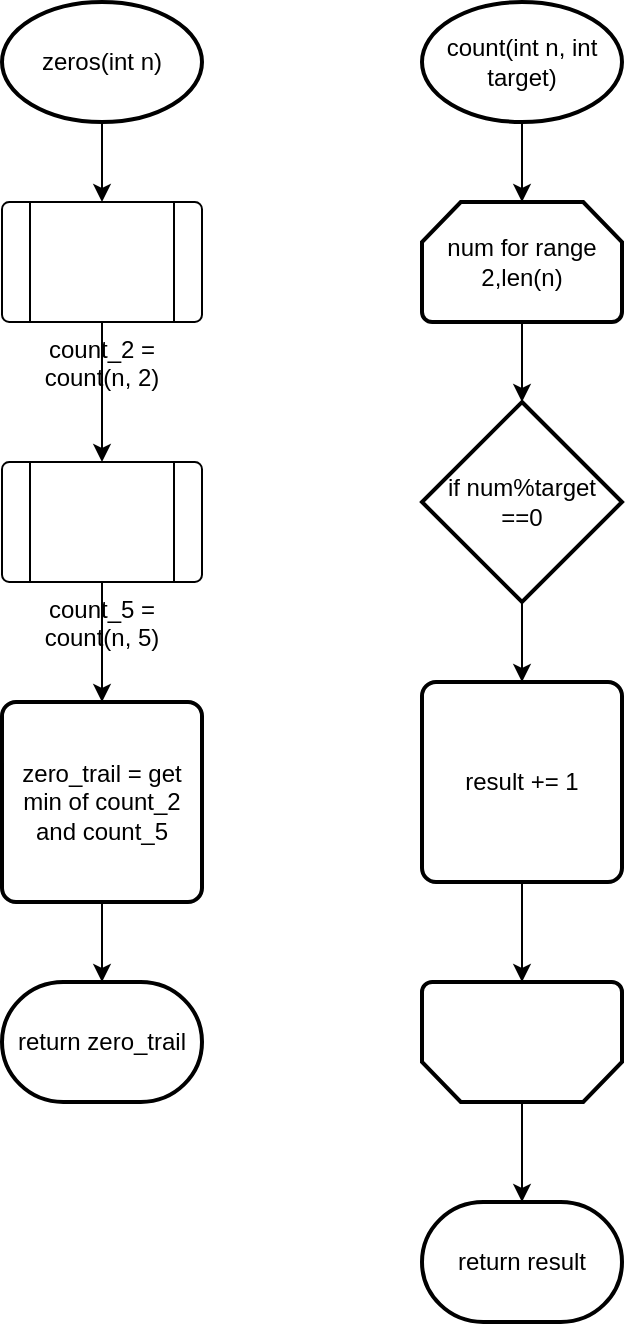 <mxfile version="17.4.6" type="github">
  <diagram id="xuyBZbbdFl7oVFZ0bBic" name="Page-1">
    <mxGraphModel dx="542" dy="375" grid="1" gridSize="10" guides="1" tooltips="1" connect="1" arrows="1" fold="1" page="1" pageScale="1" pageWidth="850" pageHeight="1100" math="0" shadow="0">
      <root>
        <mxCell id="0" />
        <mxCell id="1" parent="0" />
        <mxCell id="2x7-NKeK7DNW87Nz6nnx-17" style="edgeStyle=orthogonalEdgeStyle;rounded=0;orthogonalLoop=1;jettySize=auto;html=1;" parent="1" source="2x7-NKeK7DNW87Nz6nnx-1" target="2x7-NKeK7DNW87Nz6nnx-14" edge="1">
          <mxGeometry relative="1" as="geometry" />
        </mxCell>
        <mxCell id="2x7-NKeK7DNW87Nz6nnx-1" value="zeros(int n)" style="strokeWidth=2;html=1;shape=mxgraph.flowchart.start_1;whiteSpace=wrap;" parent="1" vertex="1">
          <mxGeometry x="120" y="30" width="100" height="60" as="geometry" />
        </mxCell>
        <mxCell id="2x7-NKeK7DNW87Nz6nnx-10" style="edgeStyle=orthogonalEdgeStyle;rounded=0;orthogonalLoop=1;jettySize=auto;html=1;entryX=0.5;entryY=0;entryDx=0;entryDy=0;entryPerimeter=0;" parent="1" source="2x7-NKeK7DNW87Nz6nnx-2" target="2x7-NKeK7DNW87Nz6nnx-6" edge="1">
          <mxGeometry relative="1" as="geometry" />
        </mxCell>
        <mxCell id="2x7-NKeK7DNW87Nz6nnx-2" value="num for range 2,len(n)" style="strokeWidth=2;html=1;shape=mxgraph.flowchart.loop_limit;whiteSpace=wrap;" parent="1" vertex="1">
          <mxGeometry x="330" y="130" width="100" height="60" as="geometry" />
        </mxCell>
        <mxCell id="2x7-NKeK7DNW87Nz6nnx-12" value="" style="edgeStyle=orthogonalEdgeStyle;rounded=0;orthogonalLoop=1;jettySize=auto;html=1;" parent="1" source="2x7-NKeK7DNW87Nz6nnx-3" target="2x7-NKeK7DNW87Nz6nnx-7" edge="1">
          <mxGeometry relative="1" as="geometry" />
        </mxCell>
        <mxCell id="2x7-NKeK7DNW87Nz6nnx-3" value="result += 1" style="rounded=1;whiteSpace=wrap;html=1;absoluteArcSize=1;arcSize=14;strokeWidth=2;" parent="1" vertex="1">
          <mxGeometry x="330" y="370" width="100" height="100" as="geometry" />
        </mxCell>
        <mxCell id="2x7-NKeK7DNW87Nz6nnx-9" style="edgeStyle=orthogonalEdgeStyle;rounded=0;orthogonalLoop=1;jettySize=auto;html=1;" parent="1" source="2x7-NKeK7DNW87Nz6nnx-5" target="2x7-NKeK7DNW87Nz6nnx-2" edge="1">
          <mxGeometry relative="1" as="geometry" />
        </mxCell>
        <mxCell id="2x7-NKeK7DNW87Nz6nnx-5" value="count(int n, int target)" style="strokeWidth=2;html=1;shape=mxgraph.flowchart.start_1;whiteSpace=wrap;" parent="1" vertex="1">
          <mxGeometry x="330" y="30" width="100" height="60" as="geometry" />
        </mxCell>
        <mxCell id="2x7-NKeK7DNW87Nz6nnx-11" style="edgeStyle=orthogonalEdgeStyle;rounded=0;orthogonalLoop=1;jettySize=auto;html=1;" parent="1" source="2x7-NKeK7DNW87Nz6nnx-6" target="2x7-NKeK7DNW87Nz6nnx-3" edge="1">
          <mxGeometry relative="1" as="geometry" />
        </mxCell>
        <mxCell id="2x7-NKeK7DNW87Nz6nnx-6" value="if num%target ==0" style="strokeWidth=2;html=1;shape=mxgraph.flowchart.decision;whiteSpace=wrap;" parent="1" vertex="1">
          <mxGeometry x="330" y="230" width="100" height="100" as="geometry" />
        </mxCell>
        <mxCell id="2x7-NKeK7DNW87Nz6nnx-13" style="edgeStyle=orthogonalEdgeStyle;rounded=0;orthogonalLoop=1;jettySize=auto;html=1;entryX=0.5;entryY=0;entryDx=0;entryDy=0;entryPerimeter=0;" parent="1" source="2x7-NKeK7DNW87Nz6nnx-7" target="2x7-NKeK7DNW87Nz6nnx-8" edge="1">
          <mxGeometry relative="1" as="geometry" />
        </mxCell>
        <mxCell id="2x7-NKeK7DNW87Nz6nnx-7" value="" style="strokeWidth=2;html=1;shape=mxgraph.flowchart.loop_limit;whiteSpace=wrap;rotation=-180;" parent="1" vertex="1">
          <mxGeometry x="330" y="520" width="100" height="60" as="geometry" />
        </mxCell>
        <mxCell id="2x7-NKeK7DNW87Nz6nnx-8" value="return result" style="strokeWidth=2;html=1;shape=mxgraph.flowchart.terminator;whiteSpace=wrap;" parent="1" vertex="1">
          <mxGeometry x="330" y="630" width="100" height="60" as="geometry" />
        </mxCell>
        <mxCell id="2x7-NKeK7DNW87Nz6nnx-18" style="edgeStyle=orthogonalEdgeStyle;rounded=0;orthogonalLoop=1;jettySize=auto;html=1;" parent="1" source="2x7-NKeK7DNW87Nz6nnx-14" target="2x7-NKeK7DNW87Nz6nnx-15" edge="1">
          <mxGeometry relative="1" as="geometry" />
        </mxCell>
        <mxCell id="2x7-NKeK7DNW87Nz6nnx-14" value="count_2 = count(n, 2)" style="verticalLabelPosition=bottom;verticalAlign=top;html=1;shape=process;whiteSpace=wrap;rounded=1;size=0.14;arcSize=6;" parent="1" vertex="1">
          <mxGeometry x="120" y="130" width="100" height="60" as="geometry" />
        </mxCell>
        <mxCell id="2x7-NKeK7DNW87Nz6nnx-19" style="edgeStyle=orthogonalEdgeStyle;rounded=0;orthogonalLoop=1;jettySize=auto;html=1;entryX=0.5;entryY=0;entryDx=0;entryDy=0;" parent="1" source="2x7-NKeK7DNW87Nz6nnx-15" target="2x7-NKeK7DNW87Nz6nnx-16" edge="1">
          <mxGeometry relative="1" as="geometry" />
        </mxCell>
        <mxCell id="2x7-NKeK7DNW87Nz6nnx-15" value="count_5 = count(n, 5)" style="verticalLabelPosition=bottom;verticalAlign=top;html=1;shape=process;whiteSpace=wrap;rounded=1;size=0.14;arcSize=6;" parent="1" vertex="1">
          <mxGeometry x="120" y="260" width="100" height="60" as="geometry" />
        </mxCell>
        <mxCell id="2x7-NKeK7DNW87Nz6nnx-21" style="edgeStyle=orthogonalEdgeStyle;rounded=0;orthogonalLoop=1;jettySize=auto;html=1;" parent="1" source="2x7-NKeK7DNW87Nz6nnx-16" target="2x7-NKeK7DNW87Nz6nnx-20" edge="1">
          <mxGeometry relative="1" as="geometry" />
        </mxCell>
        <mxCell id="2x7-NKeK7DNW87Nz6nnx-16" value="zero_trail = get min of count_2 and count_5" style="rounded=1;whiteSpace=wrap;html=1;absoluteArcSize=1;arcSize=14;strokeWidth=2;" parent="1" vertex="1">
          <mxGeometry x="120" y="380" width="100" height="100" as="geometry" />
        </mxCell>
        <mxCell id="2x7-NKeK7DNW87Nz6nnx-20" value="return zero_trail" style="strokeWidth=2;html=1;shape=mxgraph.flowchart.terminator;whiteSpace=wrap;" parent="1" vertex="1">
          <mxGeometry x="120" y="520" width="100" height="60" as="geometry" />
        </mxCell>
      </root>
    </mxGraphModel>
  </diagram>
</mxfile>
